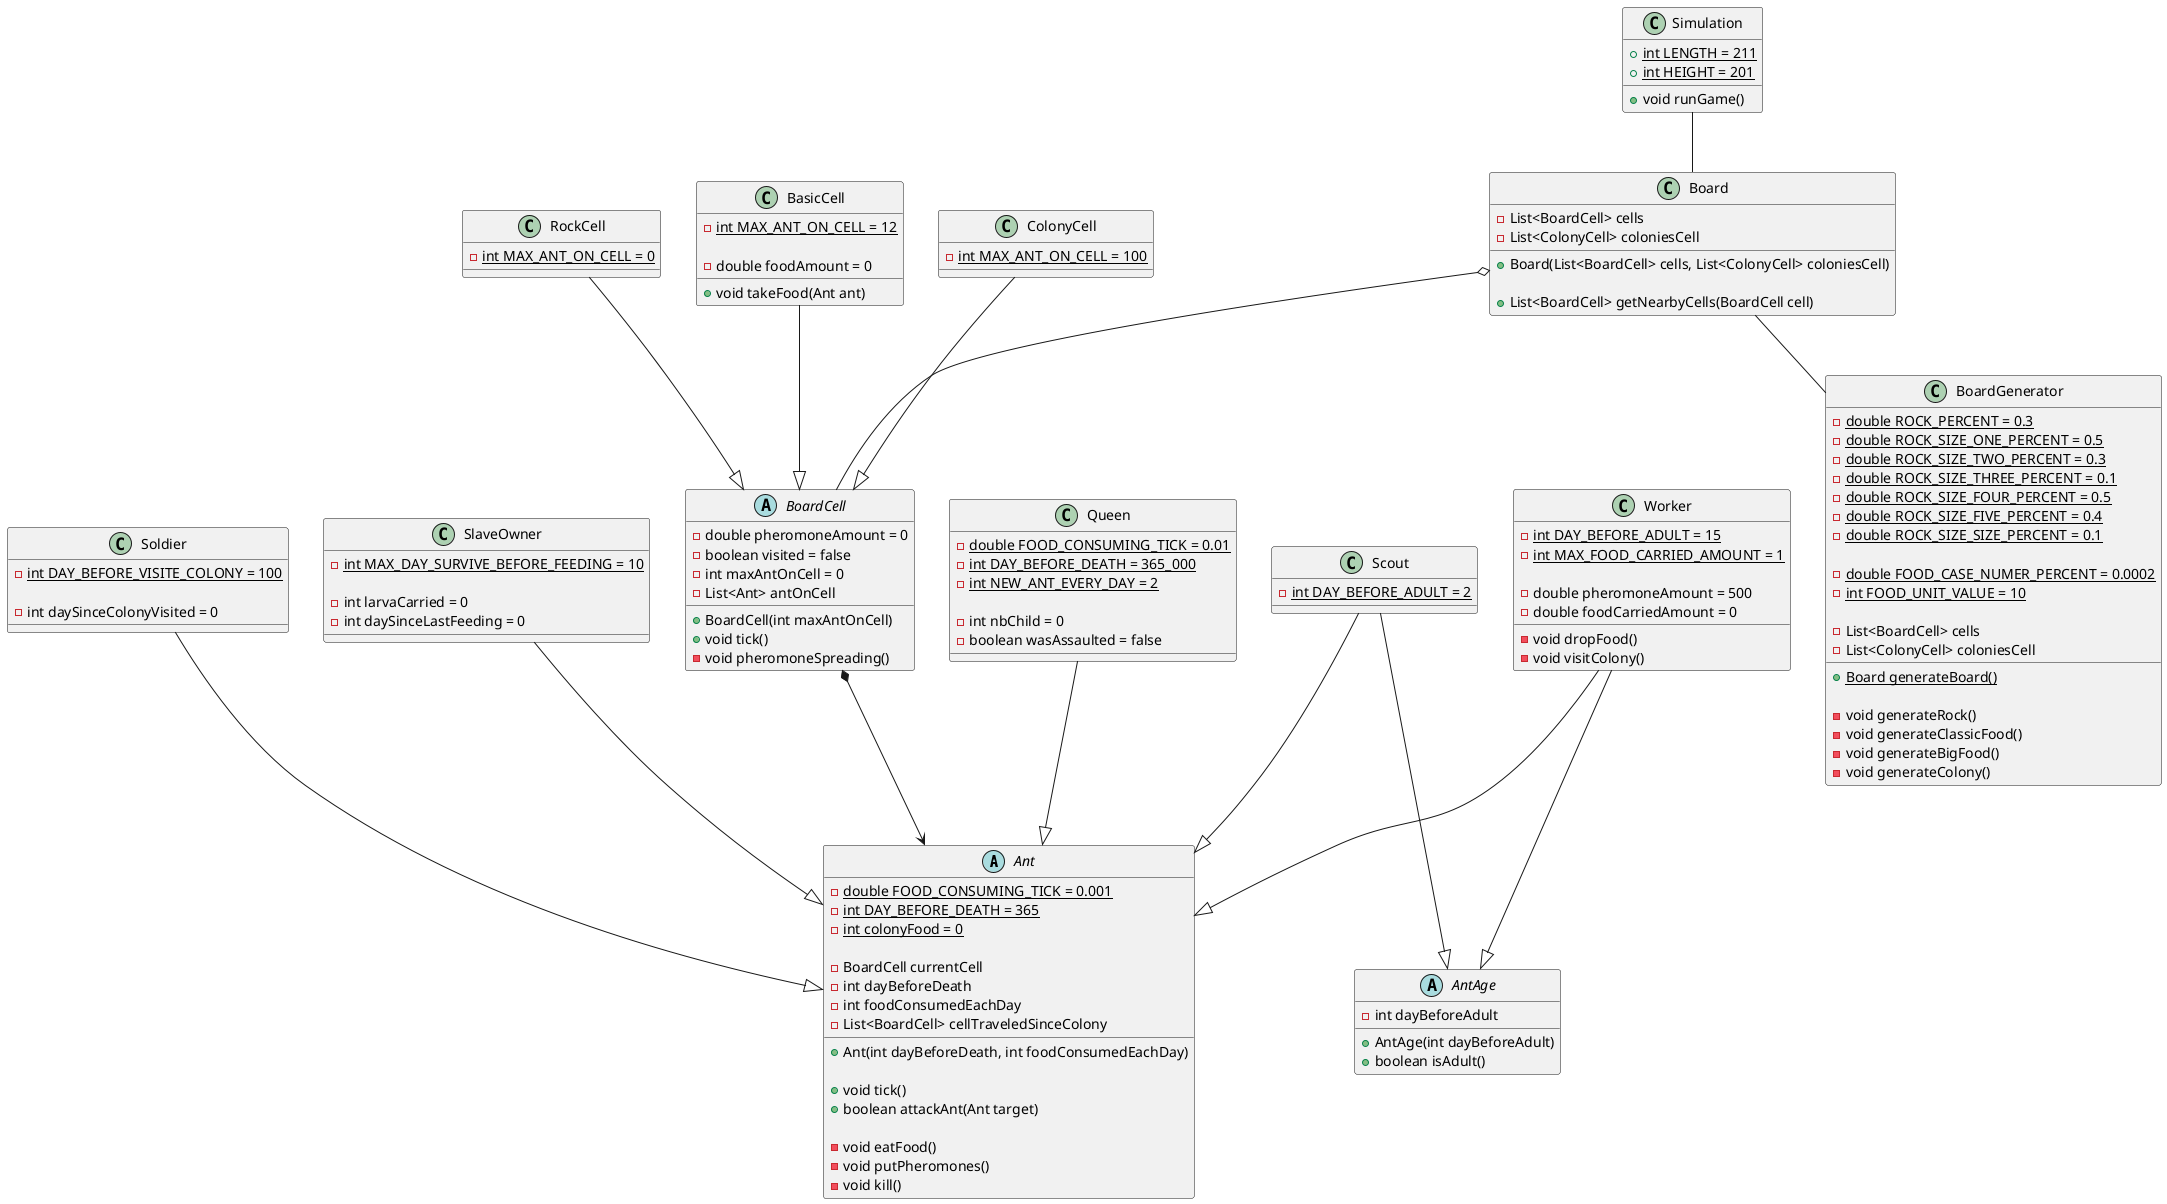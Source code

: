 @startuml Ant

abstract class Ant {
    - {static} double FOOD_CONSUMING_TICK = 0.001
    - {static} int DAY_BEFORE_DEATH = 365
    - {static} int colonyFood = 0
    
    - BoardCell currentCell
    - int dayBeforeDeath
    - int foodConsumedEachDay
    - List<BoardCell> cellTraveledSinceColony
    
    + Ant(int dayBeforeDeath, int foodConsumedEachDay)

    + void tick()
    + boolean attackAnt(Ant target)

    - void eatFood()
    - void putPheromones()
    - void kill()
}

class Queen {
    - {static} double FOOD_CONSUMING_TICK = 0.01
    - {static} int DAY_BEFORE_DEATH = 365_000
    - {static} int NEW_ANT_EVERY_DAY = 2

    - int nbChild = 0
    - boolean wasAssaulted = false
}

abstract class AntAge {
    + AntAge(int dayBeforeAdult)

    - int dayBeforeAdult

    + boolean isAdult()
}

class Worker {
    - {static} int DAY_BEFORE_ADULT = 15
    - {static} int MAX_FOOD_CARRIED_AMOUNT = 1

    - double pheromoneAmount = 500
    - double foodCarriedAmount = 0

    - void dropFood()
    - void visitColony()
}

class Scout {
    - {static} int DAY_BEFORE_ADULT = 2
}

class Soldier {
    - {static} int DAY_BEFORE_VISITE_COLONY = 100

    - int daySinceColonyVisited = 0
}

class SlaveOwner {
    - {static} int MAX_DAY_SURVIVE_BEFORE_FEEDING = 10

    - int larvaCarried = 0
    - int daySinceLastFeeding = 0
}

abstract class BoardCell {
    - double pheromoneAmount = 0
    - boolean visited = false
    - int maxAntOnCell = 0
    - List<Ant> antOnCell

    + BoardCell(int maxAntOnCell)
    + void tick()
    - void pheromoneSpreading()
}

class RockCell {
    - {static} int MAX_ANT_ON_CELL = 0
}

class BasicCell {
    - {static} int MAX_ANT_ON_CELL = 12

    - double foodAmount = 0

    + void takeFood(Ant ant)
}

class ColonyCell {
    - {static} int MAX_ANT_ON_CELL = 100
}

class Board {
    - List<BoardCell> cells
    - List<ColonyCell> coloniesCell

    + Board(List<BoardCell> cells, List<ColonyCell> coloniesCell)
    
    + List<BoardCell> getNearbyCells(BoardCell cell)
}

class BoardGenerator {
    - {static} double ROCK_PERCENT = 0.3
    - {static} double ROCK_SIZE_ONE_PERCENT = 0.5
    - {static} double ROCK_SIZE_TWO_PERCENT = 0.3
    - {static} double ROCK_SIZE_THREE_PERCENT = 0.1
    - {static} double ROCK_SIZE_FOUR_PERCENT = 0.5
    - {static} double ROCK_SIZE_FIVE_PERCENT = 0.4
    - {static} double ROCK_SIZE_SIZE_PERCENT = 0.1

    - {static} double FOOD_CASE_NUMER_PERCENT = 0.0002
    - {static} int FOOD_UNIT_VALUE = 10

    - List<BoardCell> cells
    - List<ColonyCell> coloniesCell

    + {static} Board generateBoard()

    - void generateRock()
    - void generateClassicFood()
    - void generateBigFood()
    - void generateColony()
}

class Simulation {
    + {static} int LENGTH = 211
    + {static} int HEIGHT = 201

    + void runGame()
}

RockCell --|> BoardCell
BasicCell --|> BoardCell
ColonyCell --|> BoardCell

Simulation -- Board
Board -- BoardGenerator
Board o-- BoardCell

BoardCell *--> Ant

Worker --|> AntAge
Scout --|> AntAge

Worker --|> Ant
Scout --|> Ant
Soldier --|> Ant
SlaveOwner --|> Ant
Queen --|> Ant

@enduml